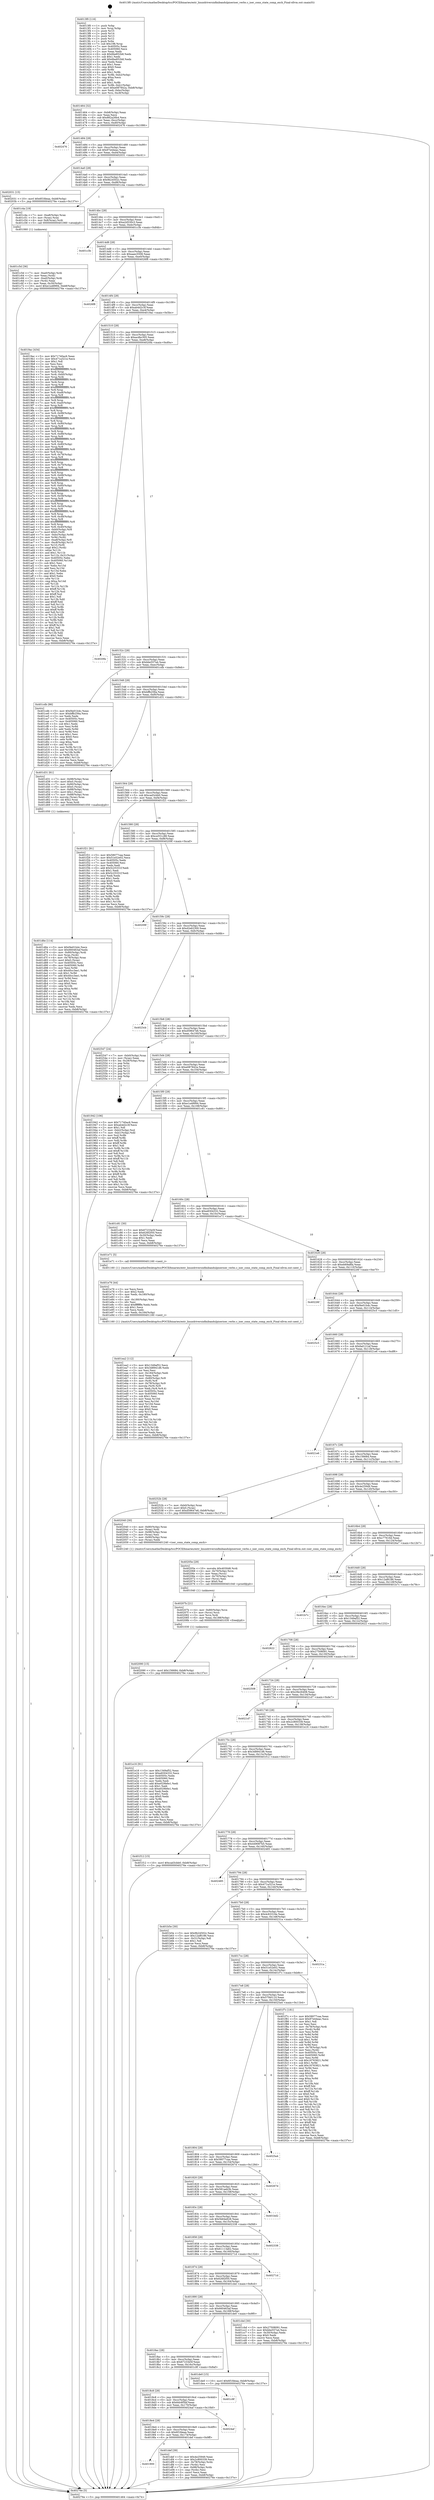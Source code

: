 digraph "0x4013f0" {
  label = "0x4013f0 (/mnt/c/Users/mathe/Desktop/tcc/POCII/binaries/extr_linuxdriversinfinibandulpiseriser_verbs.c_iser_conn_state_comp_exch_Final-ollvm.out::main(0))"
  labelloc = "t"
  node[shape=record]

  Entry [label="",width=0.3,height=0.3,shape=circle,fillcolor=black,style=filled]
  "0x401464" [label="{
     0x401464 [32]\l
     | [instrs]\l
     &nbsp;&nbsp;0x401464 \<+6\>: mov -0xb8(%rbp),%eax\l
     &nbsp;&nbsp;0x40146a \<+2\>: mov %eax,%ecx\l
     &nbsp;&nbsp;0x40146c \<+6\>: sub $0x882a26b4,%ecx\l
     &nbsp;&nbsp;0x401472 \<+6\>: mov %eax,-0xcc(%rbp)\l
     &nbsp;&nbsp;0x401478 \<+6\>: mov %ecx,-0xd0(%rbp)\l
     &nbsp;&nbsp;0x40147e \<+6\>: je 0000000000402476 \<main+0x1086\>\l
  }"]
  "0x402476" [label="{
     0x402476\l
  }", style=dashed]
  "0x401484" [label="{
     0x401484 [28]\l
     | [instrs]\l
     &nbsp;&nbsp;0x401484 \<+5\>: jmp 0000000000401489 \<main+0x99\>\l
     &nbsp;&nbsp;0x401489 \<+6\>: mov -0xcc(%rbp),%eax\l
     &nbsp;&nbsp;0x40148f \<+5\>: sub $0x97e44eac,%eax\l
     &nbsp;&nbsp;0x401494 \<+6\>: mov %eax,-0xd4(%rbp)\l
     &nbsp;&nbsp;0x40149a \<+6\>: je 0000000000402031 \<main+0xc41\>\l
  }"]
  Exit [label="",width=0.3,height=0.3,shape=circle,fillcolor=black,style=filled,peripheries=2]
  "0x402031" [label="{
     0x402031 [15]\l
     | [instrs]\l
     &nbsp;&nbsp;0x402031 \<+10\>: movl $0x6f1fdeaa,-0xb8(%rbp)\l
     &nbsp;&nbsp;0x40203b \<+5\>: jmp 000000000040276e \<main+0x137e\>\l
  }"]
  "0x4014a0" [label="{
     0x4014a0 [28]\l
     | [instrs]\l
     &nbsp;&nbsp;0x4014a0 \<+5\>: jmp 00000000004014a5 \<main+0xb5\>\l
     &nbsp;&nbsp;0x4014a5 \<+6\>: mov -0xcc(%rbp),%eax\l
     &nbsp;&nbsp;0x4014ab \<+5\>: sub $0x9b24502c,%eax\l
     &nbsp;&nbsp;0x4014b0 \<+6\>: mov %eax,-0xd8(%rbp)\l
     &nbsp;&nbsp;0x4014b6 \<+6\>: je 0000000000401c4a \<main+0x85a\>\l
  }"]
  "0x402090" [label="{
     0x402090 [15]\l
     | [instrs]\l
     &nbsp;&nbsp;0x402090 \<+10\>: movl $0x156684,-0xb8(%rbp)\l
     &nbsp;&nbsp;0x40209a \<+5\>: jmp 000000000040276e \<main+0x137e\>\l
  }"]
  "0x401c4a" [label="{
     0x401c4a [19]\l
     | [instrs]\l
     &nbsp;&nbsp;0x401c4a \<+7\>: mov -0xa8(%rbp),%rax\l
     &nbsp;&nbsp;0x401c51 \<+3\>: mov (%rax),%rax\l
     &nbsp;&nbsp;0x401c54 \<+4\>: mov 0x8(%rax),%rdi\l
     &nbsp;&nbsp;0x401c58 \<+5\>: call 0000000000401060 \<atoi@plt\>\l
     | [calls]\l
     &nbsp;&nbsp;0x401060 \{1\} (unknown)\l
  }"]
  "0x4014bc" [label="{
     0x4014bc [28]\l
     | [instrs]\l
     &nbsp;&nbsp;0x4014bc \<+5\>: jmp 00000000004014c1 \<main+0xd1\>\l
     &nbsp;&nbsp;0x4014c1 \<+6\>: mov -0xcc(%rbp),%eax\l
     &nbsp;&nbsp;0x4014c7 \<+5\>: sub $0xa2d530c3,%eax\l
     &nbsp;&nbsp;0x4014cc \<+6\>: mov %eax,-0xdc(%rbp)\l
     &nbsp;&nbsp;0x4014d2 \<+6\>: je 0000000000401c3b \<main+0x84b\>\l
  }"]
  "0x40207b" [label="{
     0x40207b [21]\l
     | [instrs]\l
     &nbsp;&nbsp;0x40207b \<+4\>: mov -0x80(%rbp),%rcx\l
     &nbsp;&nbsp;0x40207f \<+3\>: mov (%rcx),%rcx\l
     &nbsp;&nbsp;0x402082 \<+3\>: mov %rcx,%rdi\l
     &nbsp;&nbsp;0x402085 \<+6\>: mov %eax,-0x188(%rbp)\l
     &nbsp;&nbsp;0x40208b \<+5\>: call 0000000000401030 \<free@plt\>\l
     | [calls]\l
     &nbsp;&nbsp;0x401030 \{1\} (unknown)\l
  }"]
  "0x401c3b" [label="{
     0x401c3b\l
  }", style=dashed]
  "0x4014d8" [label="{
     0x4014d8 [28]\l
     | [instrs]\l
     &nbsp;&nbsp;0x4014d8 \<+5\>: jmp 00000000004014dd \<main+0xed\>\l
     &nbsp;&nbsp;0x4014dd \<+6\>: mov -0xcc(%rbp),%eax\l
     &nbsp;&nbsp;0x4014e3 \<+5\>: sub $0xaaec5508,%eax\l
     &nbsp;&nbsp;0x4014e8 \<+6\>: mov %eax,-0xe0(%rbp)\l
     &nbsp;&nbsp;0x4014ee \<+6\>: je 00000000004026f8 \<main+0x1308\>\l
  }"]
  "0x40205e" [label="{
     0x40205e [29]\l
     | [instrs]\l
     &nbsp;&nbsp;0x40205e \<+10\>: movabs $0x4030d6,%rdi\l
     &nbsp;&nbsp;0x402068 \<+4\>: mov -0x70(%rbp),%rcx\l
     &nbsp;&nbsp;0x40206c \<+2\>: mov %eax,(%rcx)\l
     &nbsp;&nbsp;0x40206e \<+4\>: mov -0x70(%rbp),%rcx\l
     &nbsp;&nbsp;0x402072 \<+2\>: mov (%rcx),%esi\l
     &nbsp;&nbsp;0x402074 \<+2\>: mov $0x0,%al\l
     &nbsp;&nbsp;0x402076 \<+5\>: call 0000000000401040 \<printf@plt\>\l
     | [calls]\l
     &nbsp;&nbsp;0x401040 \{1\} (unknown)\l
  }"]
  "0x4026f8" [label="{
     0x4026f8\l
  }", style=dashed]
  "0x4014f4" [label="{
     0x4014f4 [28]\l
     | [instrs]\l
     &nbsp;&nbsp;0x4014f4 \<+5\>: jmp 00000000004014f9 \<main+0x109\>\l
     &nbsp;&nbsp;0x4014f9 \<+6\>: mov -0xcc(%rbp),%eax\l
     &nbsp;&nbsp;0x4014ff \<+5\>: sub $0xab4d2c3f,%eax\l
     &nbsp;&nbsp;0x401504 \<+6\>: mov %eax,-0xe4(%rbp)\l
     &nbsp;&nbsp;0x40150a \<+6\>: je 00000000004019ac \<main+0x5bc\>\l
  }"]
  "0x401ea2" [label="{
     0x401ea2 [112]\l
     | [instrs]\l
     &nbsp;&nbsp;0x401ea2 \<+5\>: mov $0x1349af52,%ecx\l
     &nbsp;&nbsp;0x401ea7 \<+5\>: mov $0x3d8941d6,%edx\l
     &nbsp;&nbsp;0x401eac \<+2\>: xor %esi,%esi\l
     &nbsp;&nbsp;0x401eae \<+6\>: mov -0x184(%rbp),%edi\l
     &nbsp;&nbsp;0x401eb4 \<+3\>: imul %eax,%edi\l
     &nbsp;&nbsp;0x401eb7 \<+4\>: mov -0x80(%rbp),%r8\l
     &nbsp;&nbsp;0x401ebb \<+3\>: mov (%r8),%r8\l
     &nbsp;&nbsp;0x401ebe \<+4\>: mov -0x78(%rbp),%r9\l
     &nbsp;&nbsp;0x401ec2 \<+3\>: movslq (%r9),%r9\l
     &nbsp;&nbsp;0x401ec5 \<+4\>: mov %edi,(%r8,%r9,4)\l
     &nbsp;&nbsp;0x401ec9 \<+7\>: mov 0x40505c,%eax\l
     &nbsp;&nbsp;0x401ed0 \<+7\>: mov 0x405060,%edi\l
     &nbsp;&nbsp;0x401ed7 \<+3\>: sub $0x1,%esi\l
     &nbsp;&nbsp;0x401eda \<+3\>: mov %eax,%r10d\l
     &nbsp;&nbsp;0x401edd \<+3\>: add %esi,%r10d\l
     &nbsp;&nbsp;0x401ee0 \<+4\>: imul %r10d,%eax\l
     &nbsp;&nbsp;0x401ee4 \<+3\>: and $0x1,%eax\l
     &nbsp;&nbsp;0x401ee7 \<+3\>: cmp $0x0,%eax\l
     &nbsp;&nbsp;0x401eea \<+4\>: sete %r11b\l
     &nbsp;&nbsp;0x401eee \<+3\>: cmp $0xa,%edi\l
     &nbsp;&nbsp;0x401ef1 \<+3\>: setl %bl\l
     &nbsp;&nbsp;0x401ef4 \<+3\>: mov %r11b,%r14b\l
     &nbsp;&nbsp;0x401ef7 \<+3\>: and %bl,%r14b\l
     &nbsp;&nbsp;0x401efa \<+3\>: xor %bl,%r11b\l
     &nbsp;&nbsp;0x401efd \<+3\>: or %r11b,%r14b\l
     &nbsp;&nbsp;0x401f00 \<+4\>: test $0x1,%r14b\l
     &nbsp;&nbsp;0x401f04 \<+3\>: cmovne %edx,%ecx\l
     &nbsp;&nbsp;0x401f07 \<+6\>: mov %ecx,-0xb8(%rbp)\l
     &nbsp;&nbsp;0x401f0d \<+5\>: jmp 000000000040276e \<main+0x137e\>\l
  }"]
  "0x4019ac" [label="{
     0x4019ac [434]\l
     | [instrs]\l
     &nbsp;&nbsp;0x4019ac \<+5\>: mov $0x71740ac6,%eax\l
     &nbsp;&nbsp;0x4019b1 \<+5\>: mov $0x471a321e,%ecx\l
     &nbsp;&nbsp;0x4019b6 \<+2\>: mov $0x1,%dl\l
     &nbsp;&nbsp;0x4019b8 \<+2\>: xor %esi,%esi\l
     &nbsp;&nbsp;0x4019ba \<+3\>: mov %rsp,%rdi\l
     &nbsp;&nbsp;0x4019bd \<+4\>: add $0xfffffffffffffff0,%rdi\l
     &nbsp;&nbsp;0x4019c1 \<+3\>: mov %rdi,%rsp\l
     &nbsp;&nbsp;0x4019c4 \<+7\>: mov %rdi,-0xb0(%rbp)\l
     &nbsp;&nbsp;0x4019cb \<+3\>: mov %rsp,%rdi\l
     &nbsp;&nbsp;0x4019ce \<+4\>: add $0xfffffffffffffff0,%rdi\l
     &nbsp;&nbsp;0x4019d2 \<+3\>: mov %rdi,%rsp\l
     &nbsp;&nbsp;0x4019d5 \<+3\>: mov %rsp,%r8\l
     &nbsp;&nbsp;0x4019d8 \<+4\>: add $0xfffffffffffffff0,%r8\l
     &nbsp;&nbsp;0x4019dc \<+3\>: mov %r8,%rsp\l
     &nbsp;&nbsp;0x4019df \<+7\>: mov %r8,-0xa8(%rbp)\l
     &nbsp;&nbsp;0x4019e6 \<+3\>: mov %rsp,%r8\l
     &nbsp;&nbsp;0x4019e9 \<+4\>: add $0xfffffffffffffff0,%r8\l
     &nbsp;&nbsp;0x4019ed \<+3\>: mov %r8,%rsp\l
     &nbsp;&nbsp;0x4019f0 \<+7\>: mov %r8,-0xa0(%rbp)\l
     &nbsp;&nbsp;0x4019f7 \<+3\>: mov %rsp,%r8\l
     &nbsp;&nbsp;0x4019fa \<+4\>: add $0xfffffffffffffff0,%r8\l
     &nbsp;&nbsp;0x4019fe \<+3\>: mov %r8,%rsp\l
     &nbsp;&nbsp;0x401a01 \<+7\>: mov %r8,-0x98(%rbp)\l
     &nbsp;&nbsp;0x401a08 \<+3\>: mov %rsp,%r8\l
     &nbsp;&nbsp;0x401a0b \<+4\>: add $0xfffffffffffffff0,%r8\l
     &nbsp;&nbsp;0x401a0f \<+3\>: mov %r8,%rsp\l
     &nbsp;&nbsp;0x401a12 \<+7\>: mov %r8,-0x90(%rbp)\l
     &nbsp;&nbsp;0x401a19 \<+3\>: mov %rsp,%r8\l
     &nbsp;&nbsp;0x401a1c \<+4\>: add $0xfffffffffffffff0,%r8\l
     &nbsp;&nbsp;0x401a20 \<+3\>: mov %r8,%rsp\l
     &nbsp;&nbsp;0x401a23 \<+7\>: mov %r8,-0x88(%rbp)\l
     &nbsp;&nbsp;0x401a2a \<+3\>: mov %rsp,%r8\l
     &nbsp;&nbsp;0x401a2d \<+4\>: add $0xfffffffffffffff0,%r8\l
     &nbsp;&nbsp;0x401a31 \<+3\>: mov %r8,%rsp\l
     &nbsp;&nbsp;0x401a34 \<+4\>: mov %r8,-0x80(%rbp)\l
     &nbsp;&nbsp;0x401a38 \<+3\>: mov %rsp,%r8\l
     &nbsp;&nbsp;0x401a3b \<+4\>: add $0xfffffffffffffff0,%r8\l
     &nbsp;&nbsp;0x401a3f \<+3\>: mov %r8,%rsp\l
     &nbsp;&nbsp;0x401a42 \<+4\>: mov %r8,-0x78(%rbp)\l
     &nbsp;&nbsp;0x401a46 \<+3\>: mov %rsp,%r8\l
     &nbsp;&nbsp;0x401a49 \<+4\>: add $0xfffffffffffffff0,%r8\l
     &nbsp;&nbsp;0x401a4d \<+3\>: mov %r8,%rsp\l
     &nbsp;&nbsp;0x401a50 \<+4\>: mov %r8,-0x70(%rbp)\l
     &nbsp;&nbsp;0x401a54 \<+3\>: mov %rsp,%r8\l
     &nbsp;&nbsp;0x401a57 \<+4\>: add $0xfffffffffffffff0,%r8\l
     &nbsp;&nbsp;0x401a5b \<+3\>: mov %r8,%rsp\l
     &nbsp;&nbsp;0x401a5e \<+4\>: mov %r8,-0x68(%rbp)\l
     &nbsp;&nbsp;0x401a62 \<+3\>: mov %rsp,%r8\l
     &nbsp;&nbsp;0x401a65 \<+4\>: add $0xfffffffffffffff0,%r8\l
     &nbsp;&nbsp;0x401a69 \<+3\>: mov %r8,%rsp\l
     &nbsp;&nbsp;0x401a6c \<+4\>: mov %r8,-0x60(%rbp)\l
     &nbsp;&nbsp;0x401a70 \<+3\>: mov %rsp,%r8\l
     &nbsp;&nbsp;0x401a73 \<+4\>: add $0xfffffffffffffff0,%r8\l
     &nbsp;&nbsp;0x401a77 \<+3\>: mov %r8,%rsp\l
     &nbsp;&nbsp;0x401a7a \<+4\>: mov %r8,-0x58(%rbp)\l
     &nbsp;&nbsp;0x401a7e \<+3\>: mov %rsp,%r8\l
     &nbsp;&nbsp;0x401a81 \<+4\>: add $0xfffffffffffffff0,%r8\l
     &nbsp;&nbsp;0x401a85 \<+3\>: mov %r8,%rsp\l
     &nbsp;&nbsp;0x401a88 \<+4\>: mov %r8,-0x50(%rbp)\l
     &nbsp;&nbsp;0x401a8c \<+3\>: mov %rsp,%r8\l
     &nbsp;&nbsp;0x401a8f \<+4\>: add $0xfffffffffffffff0,%r8\l
     &nbsp;&nbsp;0x401a93 \<+3\>: mov %r8,%rsp\l
     &nbsp;&nbsp;0x401a96 \<+4\>: mov %r8,-0x48(%rbp)\l
     &nbsp;&nbsp;0x401a9a \<+3\>: mov %rsp,%r8\l
     &nbsp;&nbsp;0x401a9d \<+4\>: add $0xfffffffffffffff0,%r8\l
     &nbsp;&nbsp;0x401aa1 \<+3\>: mov %r8,%rsp\l
     &nbsp;&nbsp;0x401aa4 \<+4\>: mov %r8,-0x40(%rbp)\l
     &nbsp;&nbsp;0x401aa8 \<+7\>: mov -0xb0(%rbp),%r8\l
     &nbsp;&nbsp;0x401aaf \<+7\>: movl $0x0,(%r8)\l
     &nbsp;&nbsp;0x401ab6 \<+7\>: mov -0xbc(%rbp),%r9d\l
     &nbsp;&nbsp;0x401abd \<+3\>: mov %r9d,(%rdi)\l
     &nbsp;&nbsp;0x401ac0 \<+7\>: mov -0xa8(%rbp),%r8\l
     &nbsp;&nbsp;0x401ac7 \<+7\>: mov -0xc8(%rbp),%r10\l
     &nbsp;&nbsp;0x401ace \<+3\>: mov %r10,(%r8)\l
     &nbsp;&nbsp;0x401ad1 \<+3\>: cmpl $0x2,(%rdi)\l
     &nbsp;&nbsp;0x401ad4 \<+4\>: setne %r11b\l
     &nbsp;&nbsp;0x401ad8 \<+4\>: and $0x1,%r11b\l
     &nbsp;&nbsp;0x401adc \<+4\>: mov %r11b,-0x31(%rbp)\l
     &nbsp;&nbsp;0x401ae0 \<+7\>: mov 0x40505c,%ebx\l
     &nbsp;&nbsp;0x401ae7 \<+8\>: mov 0x405060,%r14d\l
     &nbsp;&nbsp;0x401aef \<+3\>: sub $0x1,%esi\l
     &nbsp;&nbsp;0x401af2 \<+3\>: mov %ebx,%r15d\l
     &nbsp;&nbsp;0x401af5 \<+3\>: add %esi,%r15d\l
     &nbsp;&nbsp;0x401af8 \<+4\>: imul %r15d,%ebx\l
     &nbsp;&nbsp;0x401afc \<+3\>: and $0x1,%ebx\l
     &nbsp;&nbsp;0x401aff \<+3\>: cmp $0x0,%ebx\l
     &nbsp;&nbsp;0x401b02 \<+4\>: sete %r11b\l
     &nbsp;&nbsp;0x401b06 \<+4\>: cmp $0xa,%r14d\l
     &nbsp;&nbsp;0x401b0a \<+4\>: setl %r12b\l
     &nbsp;&nbsp;0x401b0e \<+3\>: mov %r11b,%r13b\l
     &nbsp;&nbsp;0x401b11 \<+4\>: xor $0xff,%r13b\l
     &nbsp;&nbsp;0x401b15 \<+3\>: mov %r12b,%sil\l
     &nbsp;&nbsp;0x401b18 \<+4\>: xor $0xff,%sil\l
     &nbsp;&nbsp;0x401b1c \<+3\>: xor $0x1,%dl\l
     &nbsp;&nbsp;0x401b1f \<+3\>: mov %r13b,%dil\l
     &nbsp;&nbsp;0x401b22 \<+4\>: and $0xff,%dil\l
     &nbsp;&nbsp;0x401b26 \<+3\>: and %dl,%r11b\l
     &nbsp;&nbsp;0x401b29 \<+3\>: mov %sil,%r8b\l
     &nbsp;&nbsp;0x401b2c \<+4\>: and $0xff,%r8b\l
     &nbsp;&nbsp;0x401b30 \<+3\>: and %dl,%r12b\l
     &nbsp;&nbsp;0x401b33 \<+3\>: or %r11b,%dil\l
     &nbsp;&nbsp;0x401b36 \<+3\>: or %r12b,%r8b\l
     &nbsp;&nbsp;0x401b39 \<+3\>: xor %r8b,%dil\l
     &nbsp;&nbsp;0x401b3c \<+3\>: or %sil,%r13b\l
     &nbsp;&nbsp;0x401b3f \<+4\>: xor $0xff,%r13b\l
     &nbsp;&nbsp;0x401b43 \<+3\>: or $0x1,%dl\l
     &nbsp;&nbsp;0x401b46 \<+3\>: and %dl,%r13b\l
     &nbsp;&nbsp;0x401b49 \<+3\>: or %r13b,%dil\l
     &nbsp;&nbsp;0x401b4c \<+4\>: test $0x1,%dil\l
     &nbsp;&nbsp;0x401b50 \<+3\>: cmovne %ecx,%eax\l
     &nbsp;&nbsp;0x401b53 \<+6\>: mov %eax,-0xb8(%rbp)\l
     &nbsp;&nbsp;0x401b59 \<+5\>: jmp 000000000040276e \<main+0x137e\>\l
  }"]
  "0x401510" [label="{
     0x401510 [28]\l
     | [instrs]\l
     &nbsp;&nbsp;0x401510 \<+5\>: jmp 0000000000401515 \<main+0x125\>\l
     &nbsp;&nbsp;0x401515 \<+6\>: mov -0xcc(%rbp),%eax\l
     &nbsp;&nbsp;0x40151b \<+5\>: sub $0xacdbc305,%eax\l
     &nbsp;&nbsp;0x401520 \<+6\>: mov %eax,-0xe8(%rbp)\l
     &nbsp;&nbsp;0x401526 \<+6\>: je 00000000004020fa \<main+0xd0a\>\l
  }"]
  "0x401e76" [label="{
     0x401e76 [44]\l
     | [instrs]\l
     &nbsp;&nbsp;0x401e76 \<+2\>: xor %ecx,%ecx\l
     &nbsp;&nbsp;0x401e78 \<+5\>: mov $0x2,%edx\l
     &nbsp;&nbsp;0x401e7d \<+6\>: mov %edx,-0x180(%rbp)\l
     &nbsp;&nbsp;0x401e83 \<+1\>: cltd\l
     &nbsp;&nbsp;0x401e84 \<+6\>: mov -0x180(%rbp),%esi\l
     &nbsp;&nbsp;0x401e8a \<+2\>: idiv %esi\l
     &nbsp;&nbsp;0x401e8c \<+6\>: imul $0xfffffffe,%edx,%edx\l
     &nbsp;&nbsp;0x401e92 \<+3\>: sub $0x1,%ecx\l
     &nbsp;&nbsp;0x401e95 \<+2\>: sub %ecx,%edx\l
     &nbsp;&nbsp;0x401e97 \<+6\>: mov %edx,-0x184(%rbp)\l
     &nbsp;&nbsp;0x401e9d \<+5\>: call 0000000000401160 \<next_i\>\l
     | [calls]\l
     &nbsp;&nbsp;0x401160 \{1\} (/mnt/c/Users/mathe/Desktop/tcc/POCII/binaries/extr_linuxdriversinfinibandulpiseriser_verbs.c_iser_conn_state_comp_exch_Final-ollvm.out::next_i)\l
  }"]
  "0x4020fa" [label="{
     0x4020fa\l
  }", style=dashed]
  "0x40152c" [label="{
     0x40152c [28]\l
     | [instrs]\l
     &nbsp;&nbsp;0x40152c \<+5\>: jmp 0000000000401531 \<main+0x141\>\l
     &nbsp;&nbsp;0x401531 \<+6\>: mov -0xcc(%rbp),%eax\l
     &nbsp;&nbsp;0x401537 \<+5\>: sub $0xbbe557a4,%eax\l
     &nbsp;&nbsp;0x40153c \<+6\>: mov %eax,-0xec(%rbp)\l
     &nbsp;&nbsp;0x401542 \<+6\>: je 0000000000401cdb \<main+0x8eb\>\l
  }"]
  "0x401900" [label="{
     0x401900\l
  }", style=dashed]
  "0x401cdb" [label="{
     0x401cdb [86]\l
     | [instrs]\l
     &nbsp;&nbsp;0x401cdb \<+5\>: mov $0xf4e01b4c,%eax\l
     &nbsp;&nbsp;0x401ce0 \<+5\>: mov $0xbffb256a,%ecx\l
     &nbsp;&nbsp;0x401ce5 \<+2\>: xor %edx,%edx\l
     &nbsp;&nbsp;0x401ce7 \<+7\>: mov 0x40505c,%esi\l
     &nbsp;&nbsp;0x401cee \<+7\>: mov 0x405060,%edi\l
     &nbsp;&nbsp;0x401cf5 \<+3\>: sub $0x1,%edx\l
     &nbsp;&nbsp;0x401cf8 \<+3\>: mov %esi,%r8d\l
     &nbsp;&nbsp;0x401cfb \<+3\>: add %edx,%r8d\l
     &nbsp;&nbsp;0x401cfe \<+4\>: imul %r8d,%esi\l
     &nbsp;&nbsp;0x401d02 \<+3\>: and $0x1,%esi\l
     &nbsp;&nbsp;0x401d05 \<+3\>: cmp $0x0,%esi\l
     &nbsp;&nbsp;0x401d08 \<+4\>: sete %r9b\l
     &nbsp;&nbsp;0x401d0c \<+3\>: cmp $0xa,%edi\l
     &nbsp;&nbsp;0x401d0f \<+4\>: setl %r10b\l
     &nbsp;&nbsp;0x401d13 \<+3\>: mov %r9b,%r11b\l
     &nbsp;&nbsp;0x401d16 \<+3\>: and %r10b,%r11b\l
     &nbsp;&nbsp;0x401d19 \<+3\>: xor %r10b,%r9b\l
     &nbsp;&nbsp;0x401d1c \<+3\>: or %r9b,%r11b\l
     &nbsp;&nbsp;0x401d1f \<+4\>: test $0x1,%r11b\l
     &nbsp;&nbsp;0x401d23 \<+3\>: cmovne %ecx,%eax\l
     &nbsp;&nbsp;0x401d26 \<+6\>: mov %eax,-0xb8(%rbp)\l
     &nbsp;&nbsp;0x401d2c \<+5\>: jmp 000000000040276e \<main+0x137e\>\l
  }"]
  "0x401548" [label="{
     0x401548 [28]\l
     | [instrs]\l
     &nbsp;&nbsp;0x401548 \<+5\>: jmp 000000000040154d \<main+0x15d\>\l
     &nbsp;&nbsp;0x40154d \<+6\>: mov -0xcc(%rbp),%eax\l
     &nbsp;&nbsp;0x401553 \<+5\>: sub $0xbffb256a,%eax\l
     &nbsp;&nbsp;0x401558 \<+6\>: mov %eax,-0xf0(%rbp)\l
     &nbsp;&nbsp;0x40155e \<+6\>: je 0000000000401d31 \<main+0x941\>\l
  }"]
  "0x401def" [label="{
     0x401def [39]\l
     | [instrs]\l
     &nbsp;&nbsp;0x401def \<+5\>: mov $0x4e25949,%eax\l
     &nbsp;&nbsp;0x401df4 \<+5\>: mov $0x2c800339,%ecx\l
     &nbsp;&nbsp;0x401df9 \<+4\>: mov -0x78(%rbp),%rdx\l
     &nbsp;&nbsp;0x401dfd \<+2\>: mov (%rdx),%esi\l
     &nbsp;&nbsp;0x401dff \<+7\>: mov -0x88(%rbp),%rdx\l
     &nbsp;&nbsp;0x401e06 \<+2\>: cmp (%rdx),%esi\l
     &nbsp;&nbsp;0x401e08 \<+3\>: cmovl %ecx,%eax\l
     &nbsp;&nbsp;0x401e0b \<+6\>: mov %eax,-0xb8(%rbp)\l
     &nbsp;&nbsp;0x401e11 \<+5\>: jmp 000000000040276e \<main+0x137e\>\l
  }"]
  "0x401d31" [label="{
     0x401d31 [61]\l
     | [instrs]\l
     &nbsp;&nbsp;0x401d31 \<+7\>: mov -0x98(%rbp),%rax\l
     &nbsp;&nbsp;0x401d38 \<+6\>: movl $0x0,(%rax)\l
     &nbsp;&nbsp;0x401d3e \<+7\>: mov -0x90(%rbp),%rax\l
     &nbsp;&nbsp;0x401d45 \<+6\>: movl $0x0,(%rax)\l
     &nbsp;&nbsp;0x401d4b \<+7\>: mov -0x88(%rbp),%rax\l
     &nbsp;&nbsp;0x401d52 \<+6\>: movl $0x1,(%rax)\l
     &nbsp;&nbsp;0x401d58 \<+7\>: mov -0x88(%rbp),%rax\l
     &nbsp;&nbsp;0x401d5f \<+3\>: movslq (%rax),%rax\l
     &nbsp;&nbsp;0x401d62 \<+4\>: shl $0x2,%rax\l
     &nbsp;&nbsp;0x401d66 \<+3\>: mov %rax,%rdi\l
     &nbsp;&nbsp;0x401d69 \<+5\>: call 0000000000401050 \<malloc@plt\>\l
     | [calls]\l
     &nbsp;&nbsp;0x401050 \{1\} (unknown)\l
  }"]
  "0x401564" [label="{
     0x401564 [28]\l
     | [instrs]\l
     &nbsp;&nbsp;0x401564 \<+5\>: jmp 0000000000401569 \<main+0x179\>\l
     &nbsp;&nbsp;0x401569 \<+6\>: mov -0xcc(%rbp),%eax\l
     &nbsp;&nbsp;0x40156f \<+5\>: sub $0xcad3cbb0,%eax\l
     &nbsp;&nbsp;0x401574 \<+6\>: mov %eax,-0xf4(%rbp)\l
     &nbsp;&nbsp;0x40157a \<+6\>: je 0000000000401f21 \<main+0xb31\>\l
  }"]
  "0x4018e4" [label="{
     0x4018e4 [28]\l
     | [instrs]\l
     &nbsp;&nbsp;0x4018e4 \<+5\>: jmp 00000000004018e9 \<main+0x4f9\>\l
     &nbsp;&nbsp;0x4018e9 \<+6\>: mov -0xcc(%rbp),%eax\l
     &nbsp;&nbsp;0x4018ef \<+5\>: sub $0x6f1fdeaa,%eax\l
     &nbsp;&nbsp;0x4018f4 \<+6\>: mov %eax,-0x174(%rbp)\l
     &nbsp;&nbsp;0x4018fa \<+6\>: je 0000000000401def \<main+0x9ff\>\l
  }"]
  "0x401f21" [label="{
     0x401f21 [91]\l
     | [instrs]\l
     &nbsp;&nbsp;0x401f21 \<+5\>: mov $0x58077caa,%eax\l
     &nbsp;&nbsp;0x401f26 \<+5\>: mov $0x51e52e02,%ecx\l
     &nbsp;&nbsp;0x401f2b \<+7\>: mov 0x40505c,%edx\l
     &nbsp;&nbsp;0x401f32 \<+7\>: mov 0x405060,%esi\l
     &nbsp;&nbsp;0x401f39 \<+2\>: mov %edx,%edi\l
     &nbsp;&nbsp;0x401f3b \<+6\>: add $0x5c25331f,%edi\l
     &nbsp;&nbsp;0x401f41 \<+3\>: sub $0x1,%edi\l
     &nbsp;&nbsp;0x401f44 \<+6\>: sub $0x5c25331f,%edi\l
     &nbsp;&nbsp;0x401f4a \<+3\>: imul %edi,%edx\l
     &nbsp;&nbsp;0x401f4d \<+3\>: and $0x1,%edx\l
     &nbsp;&nbsp;0x401f50 \<+3\>: cmp $0x0,%edx\l
     &nbsp;&nbsp;0x401f53 \<+4\>: sete %r8b\l
     &nbsp;&nbsp;0x401f57 \<+3\>: cmp $0xa,%esi\l
     &nbsp;&nbsp;0x401f5a \<+4\>: setl %r9b\l
     &nbsp;&nbsp;0x401f5e \<+3\>: mov %r8b,%r10b\l
     &nbsp;&nbsp;0x401f61 \<+3\>: and %r9b,%r10b\l
     &nbsp;&nbsp;0x401f64 \<+3\>: xor %r9b,%r8b\l
     &nbsp;&nbsp;0x401f67 \<+3\>: or %r8b,%r10b\l
     &nbsp;&nbsp;0x401f6a \<+4\>: test $0x1,%r10b\l
     &nbsp;&nbsp;0x401f6e \<+3\>: cmovne %ecx,%eax\l
     &nbsp;&nbsp;0x401f71 \<+6\>: mov %eax,-0xb8(%rbp)\l
     &nbsp;&nbsp;0x401f77 \<+5\>: jmp 000000000040276e \<main+0x137e\>\l
  }"]
  "0x401580" [label="{
     0x401580 [28]\l
     | [instrs]\l
     &nbsp;&nbsp;0x401580 \<+5\>: jmp 0000000000401585 \<main+0x195\>\l
     &nbsp;&nbsp;0x401585 \<+6\>: mov -0xcc(%rbp),%eax\l
     &nbsp;&nbsp;0x40158b \<+5\>: sub $0xce551c88,%eax\l
     &nbsp;&nbsp;0x401590 \<+6\>: mov %eax,-0xf8(%rbp)\l
     &nbsp;&nbsp;0x401596 \<+6\>: je 000000000040209f \<main+0xcaf\>\l
  }"]
  "0x4024af" [label="{
     0x4024af\l
  }", style=dashed]
  "0x40209f" [label="{
     0x40209f\l
  }", style=dashed]
  "0x40159c" [label="{
     0x40159c [28]\l
     | [instrs]\l
     &nbsp;&nbsp;0x40159c \<+5\>: jmp 00000000004015a1 \<main+0x1b1\>\l
     &nbsp;&nbsp;0x4015a1 \<+6\>: mov -0xcc(%rbp),%eax\l
     &nbsp;&nbsp;0x4015a7 \<+5\>: sub $0xd2e62300,%eax\l
     &nbsp;&nbsp;0x4015ac \<+6\>: mov %eax,-0xfc(%rbp)\l
     &nbsp;&nbsp;0x4015b2 \<+6\>: je 00000000004023cb \<main+0xfdb\>\l
  }"]
  "0x4018c8" [label="{
     0x4018c8 [28]\l
     | [instrs]\l
     &nbsp;&nbsp;0x4018c8 \<+5\>: jmp 00000000004018cd \<main+0x4dd\>\l
     &nbsp;&nbsp;0x4018cd \<+6\>: mov -0xcc(%rbp),%eax\l
     &nbsp;&nbsp;0x4018d3 \<+5\>: sub $0x6dc6f5bf,%eax\l
     &nbsp;&nbsp;0x4018d8 \<+6\>: mov %eax,-0x170(%rbp)\l
     &nbsp;&nbsp;0x4018de \<+6\>: je 00000000004024af \<main+0x10bf\>\l
  }"]
  "0x4023cb" [label="{
     0x4023cb\l
  }", style=dashed]
  "0x4015b8" [label="{
     0x4015b8 [28]\l
     | [instrs]\l
     &nbsp;&nbsp;0x4015b8 \<+5\>: jmp 00000000004015bd \<main+0x1cd\>\l
     &nbsp;&nbsp;0x4015bd \<+6\>: mov -0xcc(%rbp),%eax\l
     &nbsp;&nbsp;0x4015c3 \<+5\>: sub $0xd59647e6,%eax\l
     &nbsp;&nbsp;0x4015c8 \<+6\>: mov %eax,-0x100(%rbp)\l
     &nbsp;&nbsp;0x4015ce \<+6\>: je 0000000000402547 \<main+0x1157\>\l
  }"]
  "0x401c9f" [label="{
     0x401c9f\l
  }", style=dashed]
  "0x402547" [label="{
     0x402547 [24]\l
     | [instrs]\l
     &nbsp;&nbsp;0x402547 \<+7\>: mov -0xb0(%rbp),%rax\l
     &nbsp;&nbsp;0x40254e \<+2\>: mov (%rax),%eax\l
     &nbsp;&nbsp;0x402550 \<+4\>: lea -0x28(%rbp),%rsp\l
     &nbsp;&nbsp;0x402554 \<+1\>: pop %rbx\l
     &nbsp;&nbsp;0x402555 \<+2\>: pop %r12\l
     &nbsp;&nbsp;0x402557 \<+2\>: pop %r13\l
     &nbsp;&nbsp;0x402559 \<+2\>: pop %r14\l
     &nbsp;&nbsp;0x40255b \<+2\>: pop %r15\l
     &nbsp;&nbsp;0x40255d \<+1\>: pop %rbp\l
     &nbsp;&nbsp;0x40255e \<+1\>: ret\l
  }"]
  "0x4015d4" [label="{
     0x4015d4 [28]\l
     | [instrs]\l
     &nbsp;&nbsp;0x4015d4 \<+5\>: jmp 00000000004015d9 \<main+0x1e9\>\l
     &nbsp;&nbsp;0x4015d9 \<+6\>: mov -0xcc(%rbp),%eax\l
     &nbsp;&nbsp;0x4015df \<+5\>: sub $0xe087842a,%eax\l
     &nbsp;&nbsp;0x4015e4 \<+6\>: mov %eax,-0x104(%rbp)\l
     &nbsp;&nbsp;0x4015ea \<+6\>: je 0000000000401942 \<main+0x552\>\l
  }"]
  "0x4018ac" [label="{
     0x4018ac [28]\l
     | [instrs]\l
     &nbsp;&nbsp;0x4018ac \<+5\>: jmp 00000000004018b1 \<main+0x4c1\>\l
     &nbsp;&nbsp;0x4018b1 \<+6\>: mov -0xcc(%rbp),%eax\l
     &nbsp;&nbsp;0x4018b7 \<+5\>: sub $0x67233e5f,%eax\l
     &nbsp;&nbsp;0x4018bc \<+6\>: mov %eax,-0x16c(%rbp)\l
     &nbsp;&nbsp;0x4018c2 \<+6\>: je 0000000000401c9f \<main+0x8af\>\l
  }"]
  "0x401942" [label="{
     0x401942 [106]\l
     | [instrs]\l
     &nbsp;&nbsp;0x401942 \<+5\>: mov $0x71740ac6,%eax\l
     &nbsp;&nbsp;0x401947 \<+5\>: mov $0xab4d2c3f,%ecx\l
     &nbsp;&nbsp;0x40194c \<+2\>: mov $0x1,%dl\l
     &nbsp;&nbsp;0x40194e \<+7\>: mov -0xb2(%rbp),%sil\l
     &nbsp;&nbsp;0x401955 \<+7\>: mov -0xb1(%rbp),%dil\l
     &nbsp;&nbsp;0x40195c \<+3\>: mov %sil,%r8b\l
     &nbsp;&nbsp;0x40195f \<+4\>: xor $0xff,%r8b\l
     &nbsp;&nbsp;0x401963 \<+3\>: mov %dil,%r9b\l
     &nbsp;&nbsp;0x401966 \<+4\>: xor $0xff,%r9b\l
     &nbsp;&nbsp;0x40196a \<+3\>: xor $0x1,%dl\l
     &nbsp;&nbsp;0x40196d \<+3\>: mov %r8b,%r10b\l
     &nbsp;&nbsp;0x401970 \<+4\>: and $0xff,%r10b\l
     &nbsp;&nbsp;0x401974 \<+3\>: and %dl,%sil\l
     &nbsp;&nbsp;0x401977 \<+3\>: mov %r9b,%r11b\l
     &nbsp;&nbsp;0x40197a \<+4\>: and $0xff,%r11b\l
     &nbsp;&nbsp;0x40197e \<+3\>: and %dl,%dil\l
     &nbsp;&nbsp;0x401981 \<+3\>: or %sil,%r10b\l
     &nbsp;&nbsp;0x401984 \<+3\>: or %dil,%r11b\l
     &nbsp;&nbsp;0x401987 \<+3\>: xor %r11b,%r10b\l
     &nbsp;&nbsp;0x40198a \<+3\>: or %r9b,%r8b\l
     &nbsp;&nbsp;0x40198d \<+4\>: xor $0xff,%r8b\l
     &nbsp;&nbsp;0x401991 \<+3\>: or $0x1,%dl\l
     &nbsp;&nbsp;0x401994 \<+3\>: and %dl,%r8b\l
     &nbsp;&nbsp;0x401997 \<+3\>: or %r8b,%r10b\l
     &nbsp;&nbsp;0x40199a \<+4\>: test $0x1,%r10b\l
     &nbsp;&nbsp;0x40199e \<+3\>: cmovne %ecx,%eax\l
     &nbsp;&nbsp;0x4019a1 \<+6\>: mov %eax,-0xb8(%rbp)\l
     &nbsp;&nbsp;0x4019a7 \<+5\>: jmp 000000000040276e \<main+0x137e\>\l
  }"]
  "0x4015f0" [label="{
     0x4015f0 [28]\l
     | [instrs]\l
     &nbsp;&nbsp;0x4015f0 \<+5\>: jmp 00000000004015f5 \<main+0x205\>\l
     &nbsp;&nbsp;0x4015f5 \<+6\>: mov -0xcc(%rbp),%eax\l
     &nbsp;&nbsp;0x4015fb \<+5\>: sub $0xe1a48994,%eax\l
     &nbsp;&nbsp;0x401600 \<+6\>: mov %eax,-0x108(%rbp)\l
     &nbsp;&nbsp;0x401606 \<+6\>: je 0000000000401c81 \<main+0x891\>\l
  }"]
  "0x40276e" [label="{
     0x40276e [5]\l
     | [instrs]\l
     &nbsp;&nbsp;0x40276e \<+5\>: jmp 0000000000401464 \<main+0x74\>\l
  }"]
  "0x4013f0" [label="{
     0x4013f0 [116]\l
     | [instrs]\l
     &nbsp;&nbsp;0x4013f0 \<+1\>: push %rbp\l
     &nbsp;&nbsp;0x4013f1 \<+3\>: mov %rsp,%rbp\l
     &nbsp;&nbsp;0x4013f4 \<+2\>: push %r15\l
     &nbsp;&nbsp;0x4013f6 \<+2\>: push %r14\l
     &nbsp;&nbsp;0x4013f8 \<+2\>: push %r13\l
     &nbsp;&nbsp;0x4013fa \<+2\>: push %r12\l
     &nbsp;&nbsp;0x4013fc \<+1\>: push %rbx\l
     &nbsp;&nbsp;0x4013fd \<+7\>: sub $0x198,%rsp\l
     &nbsp;&nbsp;0x401404 \<+7\>: mov 0x40505c,%eax\l
     &nbsp;&nbsp;0x40140b \<+7\>: mov 0x405060,%ecx\l
     &nbsp;&nbsp;0x401412 \<+2\>: mov %eax,%edx\l
     &nbsp;&nbsp;0x401414 \<+6\>: sub $0x6be852b8,%edx\l
     &nbsp;&nbsp;0x40141a \<+3\>: sub $0x1,%edx\l
     &nbsp;&nbsp;0x40141d \<+6\>: add $0x6be852b8,%edx\l
     &nbsp;&nbsp;0x401423 \<+3\>: imul %edx,%eax\l
     &nbsp;&nbsp;0x401426 \<+3\>: and $0x1,%eax\l
     &nbsp;&nbsp;0x401429 \<+3\>: cmp $0x0,%eax\l
     &nbsp;&nbsp;0x40142c \<+4\>: sete %r8b\l
     &nbsp;&nbsp;0x401430 \<+4\>: and $0x1,%r8b\l
     &nbsp;&nbsp;0x401434 \<+7\>: mov %r8b,-0xb2(%rbp)\l
     &nbsp;&nbsp;0x40143b \<+3\>: cmp $0xa,%ecx\l
     &nbsp;&nbsp;0x40143e \<+4\>: setl %r8b\l
     &nbsp;&nbsp;0x401442 \<+4\>: and $0x1,%r8b\l
     &nbsp;&nbsp;0x401446 \<+7\>: mov %r8b,-0xb1(%rbp)\l
     &nbsp;&nbsp;0x40144d \<+10\>: movl $0xe087842a,-0xb8(%rbp)\l
     &nbsp;&nbsp;0x401457 \<+6\>: mov %edi,-0xbc(%rbp)\l
     &nbsp;&nbsp;0x40145d \<+7\>: mov %rsi,-0xc8(%rbp)\l
  }"]
  "0x401de0" [label="{
     0x401de0 [15]\l
     | [instrs]\l
     &nbsp;&nbsp;0x401de0 \<+10\>: movl $0x6f1fdeaa,-0xb8(%rbp)\l
     &nbsp;&nbsp;0x401dea \<+5\>: jmp 000000000040276e \<main+0x137e\>\l
  }"]
  "0x401d6e" [label="{
     0x401d6e [114]\l
     | [instrs]\l
     &nbsp;&nbsp;0x401d6e \<+5\>: mov $0xf4e01b4c,%ecx\l
     &nbsp;&nbsp;0x401d73 \<+5\>: mov $0x660463af,%edx\l
     &nbsp;&nbsp;0x401d78 \<+4\>: mov -0x80(%rbp),%rdi\l
     &nbsp;&nbsp;0x401d7c \<+3\>: mov %rax,(%rdi)\l
     &nbsp;&nbsp;0x401d7f \<+4\>: mov -0x78(%rbp),%rax\l
     &nbsp;&nbsp;0x401d83 \<+6\>: movl $0x0,(%rax)\l
     &nbsp;&nbsp;0x401d89 \<+7\>: mov 0x40505c,%esi\l
     &nbsp;&nbsp;0x401d90 \<+8\>: mov 0x405060,%r8d\l
     &nbsp;&nbsp;0x401d98 \<+3\>: mov %esi,%r9d\l
     &nbsp;&nbsp;0x401d9b \<+7\>: sub $0x40cc3ee1,%r9d\l
     &nbsp;&nbsp;0x401da2 \<+4\>: sub $0x1,%r9d\l
     &nbsp;&nbsp;0x401da6 \<+7\>: add $0x40cc3ee1,%r9d\l
     &nbsp;&nbsp;0x401dad \<+4\>: imul %r9d,%esi\l
     &nbsp;&nbsp;0x401db1 \<+3\>: and $0x1,%esi\l
     &nbsp;&nbsp;0x401db4 \<+3\>: cmp $0x0,%esi\l
     &nbsp;&nbsp;0x401db7 \<+4\>: sete %r10b\l
     &nbsp;&nbsp;0x401dbb \<+4\>: cmp $0xa,%r8d\l
     &nbsp;&nbsp;0x401dbf \<+4\>: setl %r11b\l
     &nbsp;&nbsp;0x401dc3 \<+3\>: mov %r10b,%bl\l
     &nbsp;&nbsp;0x401dc6 \<+3\>: and %r11b,%bl\l
     &nbsp;&nbsp;0x401dc9 \<+3\>: xor %r11b,%r10b\l
     &nbsp;&nbsp;0x401dcc \<+3\>: or %r10b,%bl\l
     &nbsp;&nbsp;0x401dcf \<+3\>: test $0x1,%bl\l
     &nbsp;&nbsp;0x401dd2 \<+3\>: cmovne %edx,%ecx\l
     &nbsp;&nbsp;0x401dd5 \<+6\>: mov %ecx,-0xb8(%rbp)\l
     &nbsp;&nbsp;0x401ddb \<+5\>: jmp 000000000040276e \<main+0x137e\>\l
  }"]
  "0x401c81" [label="{
     0x401c81 [30]\l
     | [instrs]\l
     &nbsp;&nbsp;0x401c81 \<+5\>: mov $0x67233e5f,%eax\l
     &nbsp;&nbsp;0x401c86 \<+5\>: mov $0x626f2f50,%ecx\l
     &nbsp;&nbsp;0x401c8b \<+3\>: mov -0x30(%rbp),%edx\l
     &nbsp;&nbsp;0x401c8e \<+3\>: cmp $0x1,%edx\l
     &nbsp;&nbsp;0x401c91 \<+3\>: cmovl %ecx,%eax\l
     &nbsp;&nbsp;0x401c94 \<+6\>: mov %eax,-0xb8(%rbp)\l
     &nbsp;&nbsp;0x401c9a \<+5\>: jmp 000000000040276e \<main+0x137e\>\l
  }"]
  "0x40160c" [label="{
     0x40160c [28]\l
     | [instrs]\l
     &nbsp;&nbsp;0x40160c \<+5\>: jmp 0000000000401611 \<main+0x221\>\l
     &nbsp;&nbsp;0x401611 \<+6\>: mov -0xcc(%rbp),%eax\l
     &nbsp;&nbsp;0x401617 \<+5\>: sub $0xe8304332,%eax\l
     &nbsp;&nbsp;0x40161c \<+6\>: mov %eax,-0x10c(%rbp)\l
     &nbsp;&nbsp;0x401622 \<+6\>: je 0000000000401e71 \<main+0xa81\>\l
  }"]
  "0x401890" [label="{
     0x401890 [28]\l
     | [instrs]\l
     &nbsp;&nbsp;0x401890 \<+5\>: jmp 0000000000401895 \<main+0x4a5\>\l
     &nbsp;&nbsp;0x401895 \<+6\>: mov -0xcc(%rbp),%eax\l
     &nbsp;&nbsp;0x40189b \<+5\>: sub $0x660463af,%eax\l
     &nbsp;&nbsp;0x4018a0 \<+6\>: mov %eax,-0x168(%rbp)\l
     &nbsp;&nbsp;0x4018a6 \<+6\>: je 0000000000401de0 \<main+0x9f0\>\l
  }"]
  "0x401e71" [label="{
     0x401e71 [5]\l
     | [instrs]\l
     &nbsp;&nbsp;0x401e71 \<+5\>: call 0000000000401160 \<next_i\>\l
     | [calls]\l
     &nbsp;&nbsp;0x401160 \{1\} (/mnt/c/Users/mathe/Desktop/tcc/POCII/binaries/extr_linuxdriversinfinibandulpiseriser_verbs.c_iser_conn_state_comp_exch_Final-ollvm.out::next_i)\l
  }"]
  "0x401628" [label="{
     0x401628 [28]\l
     | [instrs]\l
     &nbsp;&nbsp;0x401628 \<+5\>: jmp 000000000040162d \<main+0x23d\>\l
     &nbsp;&nbsp;0x40162d \<+6\>: mov -0xcc(%rbp),%eax\l
     &nbsp;&nbsp;0x401633 \<+5\>: sub $0xeb69a8fa,%eax\l
     &nbsp;&nbsp;0x401638 \<+6\>: mov %eax,-0x110(%rbp)\l
     &nbsp;&nbsp;0x40163e \<+6\>: je 000000000040226f \<main+0xe7f\>\l
  }"]
  "0x401cbd" [label="{
     0x401cbd [30]\l
     | [instrs]\l
     &nbsp;&nbsp;0x401cbd \<+5\>: mov $0x27508091,%eax\l
     &nbsp;&nbsp;0x401cc2 \<+5\>: mov $0xbbe557a4,%ecx\l
     &nbsp;&nbsp;0x401cc7 \<+3\>: mov -0x30(%rbp),%edx\l
     &nbsp;&nbsp;0x401cca \<+3\>: cmp $0x0,%edx\l
     &nbsp;&nbsp;0x401ccd \<+3\>: cmove %ecx,%eax\l
     &nbsp;&nbsp;0x401cd0 \<+6\>: mov %eax,-0xb8(%rbp)\l
     &nbsp;&nbsp;0x401cd6 \<+5\>: jmp 000000000040276e \<main+0x137e\>\l
  }"]
  "0x40226f" [label="{
     0x40226f\l
  }", style=dashed]
  "0x401644" [label="{
     0x401644 [28]\l
     | [instrs]\l
     &nbsp;&nbsp;0x401644 \<+5\>: jmp 0000000000401649 \<main+0x259\>\l
     &nbsp;&nbsp;0x401649 \<+6\>: mov -0xcc(%rbp),%eax\l
     &nbsp;&nbsp;0x40164f \<+5\>: sub $0xf4e01b4c,%eax\l
     &nbsp;&nbsp;0x401654 \<+6\>: mov %eax,-0x114(%rbp)\l
     &nbsp;&nbsp;0x40165a \<+6\>: je 00000000004025c5 \<main+0x11d5\>\l
  }"]
  "0x401874" [label="{
     0x401874 [28]\l
     | [instrs]\l
     &nbsp;&nbsp;0x401874 \<+5\>: jmp 0000000000401879 \<main+0x489\>\l
     &nbsp;&nbsp;0x401879 \<+6\>: mov -0xcc(%rbp),%eax\l
     &nbsp;&nbsp;0x40187f \<+5\>: sub $0x626f2f50,%eax\l
     &nbsp;&nbsp;0x401884 \<+6\>: mov %eax,-0x164(%rbp)\l
     &nbsp;&nbsp;0x40188a \<+6\>: je 0000000000401cbd \<main+0x8cd\>\l
  }"]
  "0x4025c5" [label="{
     0x4025c5\l
  }", style=dashed]
  "0x401660" [label="{
     0x401660 [28]\l
     | [instrs]\l
     &nbsp;&nbsp;0x401660 \<+5\>: jmp 0000000000401665 \<main+0x275\>\l
     &nbsp;&nbsp;0x401665 \<+6\>: mov -0xcc(%rbp),%eax\l
     &nbsp;&nbsp;0x40166b \<+5\>: sub $0xfad121af,%eax\l
     &nbsp;&nbsp;0x401670 \<+6\>: mov %eax,-0x118(%rbp)\l
     &nbsp;&nbsp;0x401676 \<+6\>: je 00000000004021e6 \<main+0xdf6\>\l
  }"]
  "0x40271d" [label="{
     0x40271d\l
  }", style=dashed]
  "0x4021e6" [label="{
     0x4021e6\l
  }", style=dashed]
  "0x40167c" [label="{
     0x40167c [28]\l
     | [instrs]\l
     &nbsp;&nbsp;0x40167c \<+5\>: jmp 0000000000401681 \<main+0x291\>\l
     &nbsp;&nbsp;0x401681 \<+6\>: mov -0xcc(%rbp),%eax\l
     &nbsp;&nbsp;0x401687 \<+5\>: sub $0x156684,%eax\l
     &nbsp;&nbsp;0x40168c \<+6\>: mov %eax,-0x11c(%rbp)\l
     &nbsp;&nbsp;0x401692 \<+6\>: je 000000000040252b \<main+0x113b\>\l
  }"]
  "0x401858" [label="{
     0x401858 [28]\l
     | [instrs]\l
     &nbsp;&nbsp;0x401858 \<+5\>: jmp 000000000040185d \<main+0x46d\>\l
     &nbsp;&nbsp;0x40185d \<+6\>: mov -0xcc(%rbp),%eax\l
     &nbsp;&nbsp;0x401863 \<+5\>: sub $0x61113a62,%eax\l
     &nbsp;&nbsp;0x401868 \<+6\>: mov %eax,-0x160(%rbp)\l
     &nbsp;&nbsp;0x40186e \<+6\>: je 000000000040271d \<main+0x132d\>\l
  }"]
  "0x40252b" [label="{
     0x40252b [28]\l
     | [instrs]\l
     &nbsp;&nbsp;0x40252b \<+7\>: mov -0xb0(%rbp),%rax\l
     &nbsp;&nbsp;0x402532 \<+6\>: movl $0x0,(%rax)\l
     &nbsp;&nbsp;0x402538 \<+10\>: movl $0xd59647e6,-0xb8(%rbp)\l
     &nbsp;&nbsp;0x402542 \<+5\>: jmp 000000000040276e \<main+0x137e\>\l
  }"]
  "0x401698" [label="{
     0x401698 [28]\l
     | [instrs]\l
     &nbsp;&nbsp;0x401698 \<+5\>: jmp 000000000040169d \<main+0x2ad\>\l
     &nbsp;&nbsp;0x40169d \<+6\>: mov -0xcc(%rbp),%eax\l
     &nbsp;&nbsp;0x4016a3 \<+5\>: sub $0x4e25949,%eax\l
     &nbsp;&nbsp;0x4016a8 \<+6\>: mov %eax,-0x120(%rbp)\l
     &nbsp;&nbsp;0x4016ae \<+6\>: je 0000000000402040 \<main+0xc50\>\l
  }"]
  "0x402338" [label="{
     0x402338\l
  }", style=dashed]
  "0x402040" [label="{
     0x402040 [30]\l
     | [instrs]\l
     &nbsp;&nbsp;0x402040 \<+4\>: mov -0x80(%rbp),%rax\l
     &nbsp;&nbsp;0x402044 \<+3\>: mov (%rax),%rdi\l
     &nbsp;&nbsp;0x402047 \<+7\>: mov -0x98(%rbp),%rax\l
     &nbsp;&nbsp;0x40204e \<+2\>: mov (%rax),%esi\l
     &nbsp;&nbsp;0x402050 \<+7\>: mov -0x90(%rbp),%rax\l
     &nbsp;&nbsp;0x402057 \<+2\>: mov (%rax),%edx\l
     &nbsp;&nbsp;0x402059 \<+5\>: call 0000000000401240 \<iser_conn_state_comp_exch\>\l
     | [calls]\l
     &nbsp;&nbsp;0x401240 \{1\} (/mnt/c/Users/mathe/Desktop/tcc/POCII/binaries/extr_linuxdriversinfinibandulpiseriser_verbs.c_iser_conn_state_comp_exch_Final-ollvm.out::iser_conn_state_comp_exch)\l
  }"]
  "0x4016b4" [label="{
     0x4016b4 [28]\l
     | [instrs]\l
     &nbsp;&nbsp;0x4016b4 \<+5\>: jmp 00000000004016b9 \<main+0x2c9\>\l
     &nbsp;&nbsp;0x4016b9 \<+6\>: mov -0xcc(%rbp),%eax\l
     &nbsp;&nbsp;0x4016bf \<+5\>: sub $0xc77616d,%eax\l
     &nbsp;&nbsp;0x4016c4 \<+6\>: mov %eax,-0x124(%rbp)\l
     &nbsp;&nbsp;0x4016ca \<+6\>: je 00000000004026a7 \<main+0x12b7\>\l
  }"]
  "0x40183c" [label="{
     0x40183c [28]\l
     | [instrs]\l
     &nbsp;&nbsp;0x40183c \<+5\>: jmp 0000000000401841 \<main+0x451\>\l
     &nbsp;&nbsp;0x401841 \<+6\>: mov -0xcc(%rbp),%eax\l
     &nbsp;&nbsp;0x401847 \<+5\>: sub $0x5b64e628,%eax\l
     &nbsp;&nbsp;0x40184c \<+6\>: mov %eax,-0x15c(%rbp)\l
     &nbsp;&nbsp;0x401852 \<+6\>: je 0000000000402338 \<main+0xf48\>\l
  }"]
  "0x4026a7" [label="{
     0x4026a7\l
  }", style=dashed]
  "0x4016d0" [label="{
     0x4016d0 [28]\l
     | [instrs]\l
     &nbsp;&nbsp;0x4016d0 \<+5\>: jmp 00000000004016d5 \<main+0x2e5\>\l
     &nbsp;&nbsp;0x4016d5 \<+6\>: mov -0xcc(%rbp),%eax\l
     &nbsp;&nbsp;0x4016db \<+5\>: sub $0x12af8186,%eax\l
     &nbsp;&nbsp;0x4016e0 \<+6\>: mov %eax,-0x128(%rbp)\l
     &nbsp;&nbsp;0x4016e6 \<+6\>: je 0000000000401b7c \<main+0x78c\>\l
  }"]
  "0x401bd2" [label="{
     0x401bd2\l
  }", style=dashed]
  "0x401b7c" [label="{
     0x401b7c\l
  }", style=dashed]
  "0x4016ec" [label="{
     0x4016ec [28]\l
     | [instrs]\l
     &nbsp;&nbsp;0x4016ec \<+5\>: jmp 00000000004016f1 \<main+0x301\>\l
     &nbsp;&nbsp;0x4016f1 \<+6\>: mov -0xcc(%rbp),%eax\l
     &nbsp;&nbsp;0x4016f7 \<+5\>: sub $0x1349af52,%eax\l
     &nbsp;&nbsp;0x4016fc \<+6\>: mov %eax,-0x12c(%rbp)\l
     &nbsp;&nbsp;0x401702 \<+6\>: je 0000000000402622 \<main+0x1232\>\l
  }"]
  "0x401820" [label="{
     0x401820 [28]\l
     | [instrs]\l
     &nbsp;&nbsp;0x401820 \<+5\>: jmp 0000000000401825 \<main+0x435\>\l
     &nbsp;&nbsp;0x401825 \<+6\>: mov -0xcc(%rbp),%eax\l
     &nbsp;&nbsp;0x40182b \<+5\>: sub $0x581aeb3b,%eax\l
     &nbsp;&nbsp;0x401830 \<+6\>: mov %eax,-0x158(%rbp)\l
     &nbsp;&nbsp;0x401836 \<+6\>: je 0000000000401bd2 \<main+0x7e2\>\l
  }"]
  "0x402622" [label="{
     0x402622\l
  }", style=dashed]
  "0x401708" [label="{
     0x401708 [28]\l
     | [instrs]\l
     &nbsp;&nbsp;0x401708 \<+5\>: jmp 000000000040170d \<main+0x31d\>\l
     &nbsp;&nbsp;0x40170d \<+6\>: mov -0xcc(%rbp),%eax\l
     &nbsp;&nbsp;0x401713 \<+5\>: sub $0x27508091,%eax\l
     &nbsp;&nbsp;0x401718 \<+6\>: mov %eax,-0x130(%rbp)\l
     &nbsp;&nbsp;0x40171e \<+6\>: je 0000000000402508 \<main+0x1118\>\l
  }"]
  "0x40267d" [label="{
     0x40267d\l
  }", style=dashed]
  "0x402508" [label="{
     0x402508\l
  }", style=dashed]
  "0x401724" [label="{
     0x401724 [28]\l
     | [instrs]\l
     &nbsp;&nbsp;0x401724 \<+5\>: jmp 0000000000401729 \<main+0x339\>\l
     &nbsp;&nbsp;0x401729 \<+6\>: mov -0xcc(%rbp),%eax\l
     &nbsp;&nbsp;0x40172f \<+5\>: sub $0x29e26408,%eax\l
     &nbsp;&nbsp;0x401734 \<+6\>: mov %eax,-0x134(%rbp)\l
     &nbsp;&nbsp;0x40173a \<+6\>: je 00000000004021d7 \<main+0xde7\>\l
  }"]
  "0x401804" [label="{
     0x401804 [28]\l
     | [instrs]\l
     &nbsp;&nbsp;0x401804 \<+5\>: jmp 0000000000401809 \<main+0x419\>\l
     &nbsp;&nbsp;0x401809 \<+6\>: mov -0xcc(%rbp),%eax\l
     &nbsp;&nbsp;0x40180f \<+5\>: sub $0x58077caa,%eax\l
     &nbsp;&nbsp;0x401814 \<+6\>: mov %eax,-0x154(%rbp)\l
     &nbsp;&nbsp;0x40181a \<+6\>: je 000000000040267d \<main+0x128d\>\l
  }"]
  "0x4021d7" [label="{
     0x4021d7\l
  }", style=dashed]
  "0x401740" [label="{
     0x401740 [28]\l
     | [instrs]\l
     &nbsp;&nbsp;0x401740 \<+5\>: jmp 0000000000401745 \<main+0x355\>\l
     &nbsp;&nbsp;0x401745 \<+6\>: mov -0xcc(%rbp),%eax\l
     &nbsp;&nbsp;0x40174b \<+5\>: sub $0x2c800339,%eax\l
     &nbsp;&nbsp;0x401750 \<+6\>: mov %eax,-0x138(%rbp)\l
     &nbsp;&nbsp;0x401756 \<+6\>: je 0000000000401e16 \<main+0xa26\>\l
  }"]
  "0x4025a4" [label="{
     0x4025a4\l
  }", style=dashed]
  "0x401e16" [label="{
     0x401e16 [91]\l
     | [instrs]\l
     &nbsp;&nbsp;0x401e16 \<+5\>: mov $0x1349af52,%eax\l
     &nbsp;&nbsp;0x401e1b \<+5\>: mov $0xe8304332,%ecx\l
     &nbsp;&nbsp;0x401e20 \<+7\>: mov 0x40505c,%edx\l
     &nbsp;&nbsp;0x401e27 \<+7\>: mov 0x405060,%esi\l
     &nbsp;&nbsp;0x401e2e \<+2\>: mov %edx,%edi\l
     &nbsp;&nbsp;0x401e30 \<+6\>: add $0xe029b6e1,%edi\l
     &nbsp;&nbsp;0x401e36 \<+3\>: sub $0x1,%edi\l
     &nbsp;&nbsp;0x401e39 \<+6\>: sub $0xe029b6e1,%edi\l
     &nbsp;&nbsp;0x401e3f \<+3\>: imul %edi,%edx\l
     &nbsp;&nbsp;0x401e42 \<+3\>: and $0x1,%edx\l
     &nbsp;&nbsp;0x401e45 \<+3\>: cmp $0x0,%edx\l
     &nbsp;&nbsp;0x401e48 \<+4\>: sete %r8b\l
     &nbsp;&nbsp;0x401e4c \<+3\>: cmp $0xa,%esi\l
     &nbsp;&nbsp;0x401e4f \<+4\>: setl %r9b\l
     &nbsp;&nbsp;0x401e53 \<+3\>: mov %r8b,%r10b\l
     &nbsp;&nbsp;0x401e56 \<+3\>: and %r9b,%r10b\l
     &nbsp;&nbsp;0x401e59 \<+3\>: xor %r9b,%r8b\l
     &nbsp;&nbsp;0x401e5c \<+3\>: or %r8b,%r10b\l
     &nbsp;&nbsp;0x401e5f \<+4\>: test $0x1,%r10b\l
     &nbsp;&nbsp;0x401e63 \<+3\>: cmovne %ecx,%eax\l
     &nbsp;&nbsp;0x401e66 \<+6\>: mov %eax,-0xb8(%rbp)\l
     &nbsp;&nbsp;0x401e6c \<+5\>: jmp 000000000040276e \<main+0x137e\>\l
  }"]
  "0x40175c" [label="{
     0x40175c [28]\l
     | [instrs]\l
     &nbsp;&nbsp;0x40175c \<+5\>: jmp 0000000000401761 \<main+0x371\>\l
     &nbsp;&nbsp;0x401761 \<+6\>: mov -0xcc(%rbp),%eax\l
     &nbsp;&nbsp;0x401767 \<+5\>: sub $0x3d8941d6,%eax\l
     &nbsp;&nbsp;0x40176c \<+6\>: mov %eax,-0x13c(%rbp)\l
     &nbsp;&nbsp;0x401772 \<+6\>: je 0000000000401f12 \<main+0xb22\>\l
  }"]
  "0x4017e8" [label="{
     0x4017e8 [28]\l
     | [instrs]\l
     &nbsp;&nbsp;0x4017e8 \<+5\>: jmp 00000000004017ed \<main+0x3fd\>\l
     &nbsp;&nbsp;0x4017ed \<+6\>: mov -0xcc(%rbp),%eax\l
     &nbsp;&nbsp;0x4017f3 \<+5\>: sub $0x57f40110,%eax\l
     &nbsp;&nbsp;0x4017f8 \<+6\>: mov %eax,-0x150(%rbp)\l
     &nbsp;&nbsp;0x4017fe \<+6\>: je 00000000004025a4 \<main+0x11b4\>\l
  }"]
  "0x401f12" [label="{
     0x401f12 [15]\l
     | [instrs]\l
     &nbsp;&nbsp;0x401f12 \<+10\>: movl $0xcad3cbb0,-0xb8(%rbp)\l
     &nbsp;&nbsp;0x401f1c \<+5\>: jmp 000000000040276e \<main+0x137e\>\l
  }"]
  "0x401778" [label="{
     0x401778 [28]\l
     | [instrs]\l
     &nbsp;&nbsp;0x401778 \<+5\>: jmp 000000000040177d \<main+0x38d\>\l
     &nbsp;&nbsp;0x40177d \<+6\>: mov -0xcc(%rbp),%eax\l
     &nbsp;&nbsp;0x401783 \<+5\>: sub $0x449087b5,%eax\l
     &nbsp;&nbsp;0x401788 \<+6\>: mov %eax,-0x140(%rbp)\l
     &nbsp;&nbsp;0x40178e \<+6\>: je 0000000000402485 \<main+0x1095\>\l
  }"]
  "0x401f7c" [label="{
     0x401f7c [181]\l
     | [instrs]\l
     &nbsp;&nbsp;0x401f7c \<+5\>: mov $0x58077caa,%eax\l
     &nbsp;&nbsp;0x401f81 \<+5\>: mov $0x97e44eac,%ecx\l
     &nbsp;&nbsp;0x401f86 \<+2\>: mov $0x1,%dl\l
     &nbsp;&nbsp;0x401f88 \<+2\>: xor %esi,%esi\l
     &nbsp;&nbsp;0x401f8a \<+4\>: mov -0x78(%rbp),%rdi\l
     &nbsp;&nbsp;0x401f8e \<+3\>: mov (%rdi),%r8d\l
     &nbsp;&nbsp;0x401f91 \<+3\>: mov %esi,%r9d\l
     &nbsp;&nbsp;0x401f94 \<+3\>: sub %r8d,%r9d\l
     &nbsp;&nbsp;0x401f97 \<+3\>: mov %esi,%r8d\l
     &nbsp;&nbsp;0x401f9a \<+4\>: sub $0x1,%r8d\l
     &nbsp;&nbsp;0x401f9e \<+3\>: add %r8d,%r9d\l
     &nbsp;&nbsp;0x401fa1 \<+3\>: sub %r9d,%esi\l
     &nbsp;&nbsp;0x401fa4 \<+4\>: mov -0x78(%rbp),%rdi\l
     &nbsp;&nbsp;0x401fa8 \<+2\>: mov %esi,(%rdi)\l
     &nbsp;&nbsp;0x401faa \<+7\>: mov 0x40505c,%esi\l
     &nbsp;&nbsp;0x401fb1 \<+8\>: mov 0x405060,%r8d\l
     &nbsp;&nbsp;0x401fb9 \<+3\>: mov %esi,%r9d\l
     &nbsp;&nbsp;0x401fbc \<+7\>: sub $0x16763821,%r9d\l
     &nbsp;&nbsp;0x401fc3 \<+4\>: sub $0x1,%r9d\l
     &nbsp;&nbsp;0x401fc7 \<+7\>: add $0x16763821,%r9d\l
     &nbsp;&nbsp;0x401fce \<+4\>: imul %r9d,%esi\l
     &nbsp;&nbsp;0x401fd2 \<+3\>: and $0x1,%esi\l
     &nbsp;&nbsp;0x401fd5 \<+3\>: cmp $0x0,%esi\l
     &nbsp;&nbsp;0x401fd8 \<+4\>: sete %r10b\l
     &nbsp;&nbsp;0x401fdc \<+4\>: cmp $0xa,%r8d\l
     &nbsp;&nbsp;0x401fe0 \<+4\>: setl %r11b\l
     &nbsp;&nbsp;0x401fe4 \<+3\>: mov %r10b,%bl\l
     &nbsp;&nbsp;0x401fe7 \<+3\>: xor $0xff,%bl\l
     &nbsp;&nbsp;0x401fea \<+3\>: mov %r11b,%r14b\l
     &nbsp;&nbsp;0x401fed \<+4\>: xor $0xff,%r14b\l
     &nbsp;&nbsp;0x401ff1 \<+3\>: xor $0x0,%dl\l
     &nbsp;&nbsp;0x401ff4 \<+3\>: mov %bl,%r15b\l
     &nbsp;&nbsp;0x401ff7 \<+4\>: and $0x0,%r15b\l
     &nbsp;&nbsp;0x401ffb \<+3\>: and %dl,%r10b\l
     &nbsp;&nbsp;0x401ffe \<+3\>: mov %r14b,%r12b\l
     &nbsp;&nbsp;0x402001 \<+4\>: and $0x0,%r12b\l
     &nbsp;&nbsp;0x402005 \<+3\>: and %dl,%r11b\l
     &nbsp;&nbsp;0x402008 \<+3\>: or %r10b,%r15b\l
     &nbsp;&nbsp;0x40200b \<+3\>: or %r11b,%r12b\l
     &nbsp;&nbsp;0x40200e \<+3\>: xor %r12b,%r15b\l
     &nbsp;&nbsp;0x402011 \<+3\>: or %r14b,%bl\l
     &nbsp;&nbsp;0x402014 \<+3\>: xor $0xff,%bl\l
     &nbsp;&nbsp;0x402017 \<+3\>: or $0x0,%dl\l
     &nbsp;&nbsp;0x40201a \<+2\>: and %dl,%bl\l
     &nbsp;&nbsp;0x40201c \<+3\>: or %bl,%r15b\l
     &nbsp;&nbsp;0x40201f \<+4\>: test $0x1,%r15b\l
     &nbsp;&nbsp;0x402023 \<+3\>: cmovne %ecx,%eax\l
     &nbsp;&nbsp;0x402026 \<+6\>: mov %eax,-0xb8(%rbp)\l
     &nbsp;&nbsp;0x40202c \<+5\>: jmp 000000000040276e \<main+0x137e\>\l
  }"]
  "0x402485" [label="{
     0x402485\l
  }", style=dashed]
  "0x401794" [label="{
     0x401794 [28]\l
     | [instrs]\l
     &nbsp;&nbsp;0x401794 \<+5\>: jmp 0000000000401799 \<main+0x3a9\>\l
     &nbsp;&nbsp;0x401799 \<+6\>: mov -0xcc(%rbp),%eax\l
     &nbsp;&nbsp;0x40179f \<+5\>: sub $0x471a321e,%eax\l
     &nbsp;&nbsp;0x4017a4 \<+6\>: mov %eax,-0x144(%rbp)\l
     &nbsp;&nbsp;0x4017aa \<+6\>: je 0000000000401b5e \<main+0x76e\>\l
  }"]
  "0x4017cc" [label="{
     0x4017cc [28]\l
     | [instrs]\l
     &nbsp;&nbsp;0x4017cc \<+5\>: jmp 00000000004017d1 \<main+0x3e1\>\l
     &nbsp;&nbsp;0x4017d1 \<+6\>: mov -0xcc(%rbp),%eax\l
     &nbsp;&nbsp;0x4017d7 \<+5\>: sub $0x51e52e02,%eax\l
     &nbsp;&nbsp;0x4017dc \<+6\>: mov %eax,-0x14c(%rbp)\l
     &nbsp;&nbsp;0x4017e2 \<+6\>: je 0000000000401f7c \<main+0xb8c\>\l
  }"]
  "0x401b5e" [label="{
     0x401b5e [30]\l
     | [instrs]\l
     &nbsp;&nbsp;0x401b5e \<+5\>: mov $0x9b24502c,%eax\l
     &nbsp;&nbsp;0x401b63 \<+5\>: mov $0x12af8186,%ecx\l
     &nbsp;&nbsp;0x401b68 \<+3\>: mov -0x31(%rbp),%dl\l
     &nbsp;&nbsp;0x401b6b \<+3\>: test $0x1,%dl\l
     &nbsp;&nbsp;0x401b6e \<+3\>: cmovne %ecx,%eax\l
     &nbsp;&nbsp;0x401b71 \<+6\>: mov %eax,-0xb8(%rbp)\l
     &nbsp;&nbsp;0x401b77 \<+5\>: jmp 000000000040276e \<main+0x137e\>\l
  }"]
  "0x4017b0" [label="{
     0x4017b0 [28]\l
     | [instrs]\l
     &nbsp;&nbsp;0x4017b0 \<+5\>: jmp 00000000004017b5 \<main+0x3c5\>\l
     &nbsp;&nbsp;0x4017b5 \<+6\>: mov -0xcc(%rbp),%eax\l
     &nbsp;&nbsp;0x4017bb \<+5\>: sub $0x4c63316e,%eax\l
     &nbsp;&nbsp;0x4017c0 \<+6\>: mov %eax,-0x148(%rbp)\l
     &nbsp;&nbsp;0x4017c6 \<+6\>: je 000000000040231a \<main+0xf2a\>\l
  }"]
  "0x401c5d" [label="{
     0x401c5d [36]\l
     | [instrs]\l
     &nbsp;&nbsp;0x401c5d \<+7\>: mov -0xa0(%rbp),%rdi\l
     &nbsp;&nbsp;0x401c64 \<+2\>: mov %eax,(%rdi)\l
     &nbsp;&nbsp;0x401c66 \<+7\>: mov -0xa0(%rbp),%rdi\l
     &nbsp;&nbsp;0x401c6d \<+2\>: mov (%rdi),%eax\l
     &nbsp;&nbsp;0x401c6f \<+3\>: mov %eax,-0x30(%rbp)\l
     &nbsp;&nbsp;0x401c72 \<+10\>: movl $0xe1a48994,-0xb8(%rbp)\l
     &nbsp;&nbsp;0x401c7c \<+5\>: jmp 000000000040276e \<main+0x137e\>\l
  }"]
  "0x40231a" [label="{
     0x40231a\l
  }", style=dashed]
  Entry -> "0x4013f0" [label=" 1"]
  "0x401464" -> "0x402476" [label=" 0"]
  "0x401464" -> "0x401484" [label=" 20"]
  "0x402547" -> Exit [label=" 1"]
  "0x401484" -> "0x402031" [label=" 1"]
  "0x401484" -> "0x4014a0" [label=" 19"]
  "0x40252b" -> "0x40276e" [label=" 1"]
  "0x4014a0" -> "0x401c4a" [label=" 1"]
  "0x4014a0" -> "0x4014bc" [label=" 18"]
  "0x402090" -> "0x40276e" [label=" 1"]
  "0x4014bc" -> "0x401c3b" [label=" 0"]
  "0x4014bc" -> "0x4014d8" [label=" 18"]
  "0x40207b" -> "0x402090" [label=" 1"]
  "0x4014d8" -> "0x4026f8" [label=" 0"]
  "0x4014d8" -> "0x4014f4" [label=" 18"]
  "0x40205e" -> "0x40207b" [label=" 1"]
  "0x4014f4" -> "0x4019ac" [label=" 1"]
  "0x4014f4" -> "0x401510" [label=" 17"]
  "0x402040" -> "0x40205e" [label=" 1"]
  "0x401510" -> "0x4020fa" [label=" 0"]
  "0x401510" -> "0x40152c" [label=" 17"]
  "0x402031" -> "0x40276e" [label=" 1"]
  "0x40152c" -> "0x401cdb" [label=" 1"]
  "0x40152c" -> "0x401548" [label=" 16"]
  "0x401f7c" -> "0x40276e" [label=" 1"]
  "0x401548" -> "0x401d31" [label=" 1"]
  "0x401548" -> "0x401564" [label=" 15"]
  "0x401f21" -> "0x40276e" [label=" 1"]
  "0x401564" -> "0x401f21" [label=" 1"]
  "0x401564" -> "0x401580" [label=" 14"]
  "0x401ea2" -> "0x40276e" [label=" 1"]
  "0x401580" -> "0x40209f" [label=" 0"]
  "0x401580" -> "0x40159c" [label=" 14"]
  "0x401e76" -> "0x401ea2" [label=" 1"]
  "0x40159c" -> "0x4023cb" [label=" 0"]
  "0x40159c" -> "0x4015b8" [label=" 14"]
  "0x401e16" -> "0x40276e" [label=" 1"]
  "0x4015b8" -> "0x402547" [label=" 1"]
  "0x4015b8" -> "0x4015d4" [label=" 13"]
  "0x401def" -> "0x40276e" [label=" 2"]
  "0x4015d4" -> "0x401942" [label=" 1"]
  "0x4015d4" -> "0x4015f0" [label=" 12"]
  "0x401942" -> "0x40276e" [label=" 1"]
  "0x4013f0" -> "0x401464" [label=" 1"]
  "0x40276e" -> "0x401464" [label=" 19"]
  "0x4018e4" -> "0x401def" [label=" 2"]
  "0x4019ac" -> "0x40276e" [label=" 1"]
  "0x401f12" -> "0x40276e" [label=" 1"]
  "0x4015f0" -> "0x401c81" [label=" 1"]
  "0x4015f0" -> "0x40160c" [label=" 11"]
  "0x4018c8" -> "0x4024af" [label=" 0"]
  "0x40160c" -> "0x401e71" [label=" 1"]
  "0x40160c" -> "0x401628" [label=" 10"]
  "0x401e71" -> "0x401e76" [label=" 1"]
  "0x401628" -> "0x40226f" [label=" 0"]
  "0x401628" -> "0x401644" [label=" 10"]
  "0x4018ac" -> "0x4018c8" [label=" 2"]
  "0x401644" -> "0x4025c5" [label=" 0"]
  "0x401644" -> "0x401660" [label=" 10"]
  "0x4018e4" -> "0x401900" [label=" 0"]
  "0x401660" -> "0x4021e6" [label=" 0"]
  "0x401660" -> "0x40167c" [label=" 10"]
  "0x401de0" -> "0x40276e" [label=" 1"]
  "0x40167c" -> "0x40252b" [label=" 1"]
  "0x40167c" -> "0x401698" [label=" 9"]
  "0x401890" -> "0x401de0" [label=" 1"]
  "0x401698" -> "0x402040" [label=" 1"]
  "0x401698" -> "0x4016b4" [label=" 8"]
  "0x4018c8" -> "0x4018e4" [label=" 2"]
  "0x4016b4" -> "0x4026a7" [label=" 0"]
  "0x4016b4" -> "0x4016d0" [label=" 8"]
  "0x401d31" -> "0x401d6e" [label=" 1"]
  "0x4016d0" -> "0x401b7c" [label=" 0"]
  "0x4016d0" -> "0x4016ec" [label=" 8"]
  "0x401cdb" -> "0x40276e" [label=" 1"]
  "0x4016ec" -> "0x402622" [label=" 0"]
  "0x4016ec" -> "0x401708" [label=" 8"]
  "0x401874" -> "0x401890" [label=" 3"]
  "0x401708" -> "0x402508" [label=" 0"]
  "0x401708" -> "0x401724" [label=" 8"]
  "0x401874" -> "0x401cbd" [label=" 1"]
  "0x401724" -> "0x4021d7" [label=" 0"]
  "0x401724" -> "0x401740" [label=" 8"]
  "0x401858" -> "0x401874" [label=" 4"]
  "0x401740" -> "0x401e16" [label=" 1"]
  "0x401740" -> "0x40175c" [label=" 7"]
  "0x401858" -> "0x40271d" [label=" 0"]
  "0x40175c" -> "0x401f12" [label=" 1"]
  "0x40175c" -> "0x401778" [label=" 6"]
  "0x40183c" -> "0x401858" [label=" 4"]
  "0x401778" -> "0x402485" [label=" 0"]
  "0x401778" -> "0x401794" [label=" 6"]
  "0x40183c" -> "0x402338" [label=" 0"]
  "0x401794" -> "0x401b5e" [label=" 1"]
  "0x401794" -> "0x4017b0" [label=" 5"]
  "0x401b5e" -> "0x40276e" [label=" 1"]
  "0x401c4a" -> "0x401c5d" [label=" 1"]
  "0x401c5d" -> "0x40276e" [label=" 1"]
  "0x401c81" -> "0x40276e" [label=" 1"]
  "0x401820" -> "0x40183c" [label=" 4"]
  "0x4017b0" -> "0x40231a" [label=" 0"]
  "0x4017b0" -> "0x4017cc" [label=" 5"]
  "0x401d6e" -> "0x40276e" [label=" 1"]
  "0x4017cc" -> "0x401f7c" [label=" 1"]
  "0x4017cc" -> "0x4017e8" [label=" 4"]
  "0x401890" -> "0x4018ac" [label=" 2"]
  "0x4017e8" -> "0x4025a4" [label=" 0"]
  "0x4017e8" -> "0x401804" [label=" 4"]
  "0x4018ac" -> "0x401c9f" [label=" 0"]
  "0x401804" -> "0x40267d" [label=" 0"]
  "0x401804" -> "0x401820" [label=" 4"]
  "0x401cbd" -> "0x40276e" [label=" 1"]
  "0x401820" -> "0x401bd2" [label=" 0"]
}
